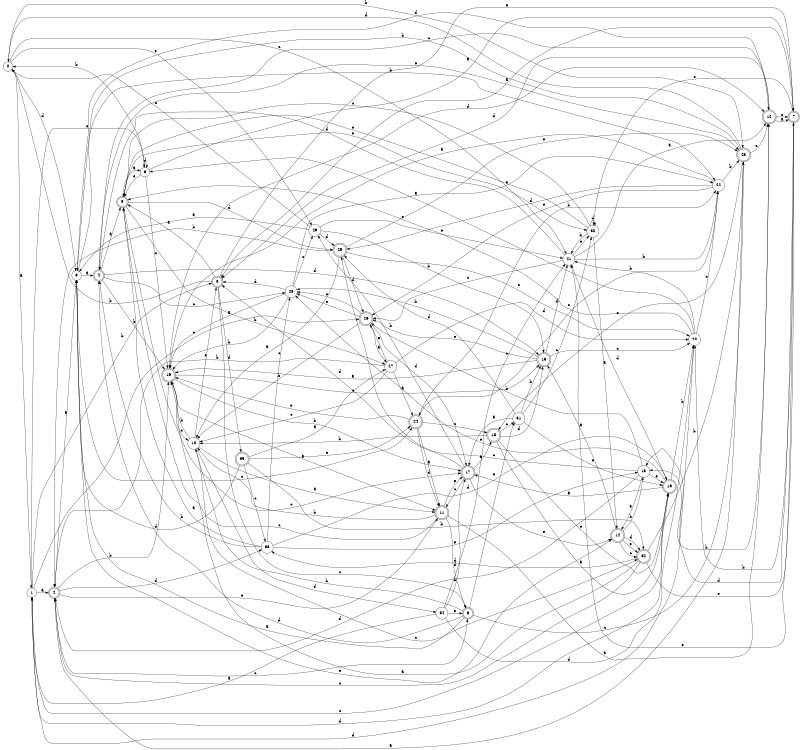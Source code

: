 digraph n29_4 {
__start0 [label="" shape="none"];

rankdir=LR;
size="8,5";

s0 [style="filled", color="black", fillcolor="white" shape="circle", label="0"];
s1 [style="filled", color="black", fillcolor="white" shape="circle", label="1"];
s2 [style="rounded,filled", color="black", fillcolor="white" shape="doublecircle", label="2"];
s3 [style="filled", color="black", fillcolor="white" shape="circle", label="3"];
s4 [style="rounded,filled", color="black", fillcolor="white" shape="doublecircle", label="4"];
s5 [style="rounded,filled", color="black", fillcolor="white" shape="doublecircle", label="5"];
s6 [style="filled", color="black", fillcolor="white" shape="circle", label="6"];
s7 [style="rounded,filled", color="black", fillcolor="white" shape="doublecircle", label="7"];
s8 [style="rounded,filled", color="black", fillcolor="white" shape="doublecircle", label="8"];
s9 [style="rounded,filled", color="black", fillcolor="white" shape="doublecircle", label="9"];
s10 [style="filled", color="black", fillcolor="white" shape="circle", label="10"];
s11 [style="rounded,filled", color="black", fillcolor="white" shape="doublecircle", label="11"];
s12 [style="rounded,filled", color="black", fillcolor="white" shape="doublecircle", label="12"];
s13 [style="filled", color="black", fillcolor="white" shape="circle", label="13"];
s14 [style="rounded,filled", color="black", fillcolor="white" shape="doublecircle", label="14"];
s15 [style="rounded,filled", color="black", fillcolor="white" shape="doublecircle", label="15"];
s16 [style="rounded,filled", color="black", fillcolor="white" shape="doublecircle", label="16"];
s17 [style="rounded,filled", color="black", fillcolor="white" shape="doublecircle", label="17"];
s18 [style="rounded,filled", color="black", fillcolor="white" shape="doublecircle", label="18"];
s19 [style="rounded,filled", color="black", fillcolor="white" shape="doublecircle", label="19"];
s20 [style="filled", color="black", fillcolor="white" shape="circle", label="20"];
s21 [style="filled", color="black", fillcolor="white" shape="circle", label="21"];
s22 [style="filled", color="black", fillcolor="white" shape="circle", label="22"];
s23 [style="rounded,filled", color="black", fillcolor="white" shape="doublecircle", label="23"];
s24 [style="rounded,filled", color="black", fillcolor="white" shape="doublecircle", label="24"];
s25 [style="rounded,filled", color="black", fillcolor="white" shape="doublecircle", label="25"];
s26 [style="rounded,filled", color="black", fillcolor="white" shape="doublecircle", label="26"];
s27 [style="filled", color="black", fillcolor="white" shape="circle", label="27"];
s28 [style="filled", color="black", fillcolor="white" shape="circle", label="28"];
s29 [style="filled", color="black", fillcolor="white" shape="circle", label="29"];
s30 [style="filled", color="black", fillcolor="white" shape="circle", label="30"];
s31 [style="filled", color="black", fillcolor="white" shape="circle", label="31"];
s32 [style="rounded,filled", color="black", fillcolor="white" shape="doublecircle", label="32"];
s33 [style="filled", color="black", fillcolor="white" shape="circle", label="33"];
s34 [style="filled", color="black", fillcolor="white" shape="circle", label="34"];
s35 [style="rounded,filled", color="black", fillcolor="white" shape="doublecircle", label="35"];
s0 -> s1 [label="a"];
s0 -> s23 [label="b"];
s0 -> s21 [label="c"];
s0 -> s3 [label="d"];
s0 -> s29 [label="e"];
s1 -> s2 [label="a"];
s1 -> s8 [label="b"];
s1 -> s26 [label="c"];
s1 -> s19 [label="d"];
s1 -> s6 [label="e"];
s2 -> s3 [label="a"];
s2 -> s16 [label="b"];
s2 -> s9 [label="c"];
s2 -> s33 [label="d"];
s2 -> s11 [label="e"];
s3 -> s4 [label="a"];
s3 -> s22 [label="b"];
s3 -> s24 [label="c"];
s3 -> s12 [label="d"];
s3 -> s14 [label="e"];
s4 -> s5 [label="a"];
s4 -> s16 [label="b"];
s4 -> s28 [label="c"];
s4 -> s15 [label="d"];
s4 -> s23 [label="e"];
s5 -> s6 [label="a"];
s5 -> s27 [label="b"];
s5 -> s17 [label="c"];
s5 -> s25 [label="d"];
s5 -> s30 [label="e"];
s6 -> s7 [label="a"];
s6 -> s0 [label="b"];
s6 -> s16 [label="c"];
s6 -> s6 [label="d"];
s6 -> s5 [label="e"];
s7 -> s8 [label="a"];
s7 -> s20 [label="b"];
s7 -> s30 [label="c"];
s7 -> s13 [label="d"];
s7 -> s21 [label="e"];
s8 -> s5 [label="a"];
s8 -> s0 [label="b"];
s8 -> s9 [label="c"];
s8 -> s35 [label="d"];
s8 -> s7 [label="e"];
s9 -> s3 [label="a"];
s9 -> s10 [label="b"];
s9 -> s23 [label="c"];
s9 -> s4 [label="d"];
s9 -> s31 [label="e"];
s10 -> s11 [label="a"];
s10 -> s16 [label="b"];
s10 -> s32 [label="c"];
s10 -> s34 [label="d"];
s10 -> s8 [label="e"];
s11 -> s12 [label="a"];
s11 -> s10 [label="b"];
s11 -> s5 [label="c"];
s11 -> s9 [label="d"];
s11 -> s17 [label="e"];
s12 -> s7 [label="a"];
s12 -> s13 [label="b"];
s12 -> s4 [label="c"];
s12 -> s8 [label="d"];
s12 -> s7 [label="e"];
s13 -> s14 [label="a"];
s13 -> s26 [label="b"];
s13 -> s25 [label="c"];
s13 -> s2 [label="d"];
s13 -> s19 [label="e"];
s14 -> s15 [label="a"];
s14 -> s13 [label="b"];
s14 -> s32 [label="c"];
s14 -> s32 [label="d"];
s14 -> s32 [label="e"];
s15 -> s16 [label="a"];
s15 -> s28 [label="b"];
s15 -> s20 [label="c"];
s15 -> s21 [label="d"];
s15 -> s26 [label="e"];
s16 -> s11 [label="a"];
s16 -> s17 [label="b"];
s16 -> s15 [label="c"];
s16 -> s12 [label="d"];
s16 -> s10 [label="e"];
s17 -> s18 [label="a"];
s17 -> s29 [label="b"];
s17 -> s11 [label="c"];
s17 -> s8 [label="d"];
s17 -> s14 [label="e"];
s18 -> s19 [label="a"];
s18 -> s10 [label="b"];
s18 -> s31 [label="c"];
s18 -> s15 [label="d"];
s18 -> s19 [label="e"];
s19 -> s17 [label="a"];
s19 -> s20 [label="b"];
s19 -> s1 [label="c"];
s19 -> s21 [label="d"];
s19 -> s28 [label="e"];
s20 -> s6 [label="a"];
s20 -> s21 [label="b"];
s20 -> s22 [label="c"];
s20 -> s1 [label="d"];
s20 -> s5 [label="e"];
s21 -> s12 [label="a"];
s21 -> s22 [label="b"];
s21 -> s26 [label="c"];
s21 -> s4 [label="d"];
s21 -> s30 [label="e"];
s22 -> s16 [label="a"];
s22 -> s23 [label="b"];
s22 -> s24 [label="c"];
s22 -> s25 [label="d"];
s22 -> s26 [label="e"];
s23 -> s2 [label="a"];
s23 -> s3 [label="b"];
s23 -> s12 [label="c"];
s23 -> s0 [label="d"];
s23 -> s18 [label="e"];
s24 -> s11 [label="a"];
s24 -> s22 [label="b"];
s24 -> s18 [label="c"];
s24 -> s11 [label="d"];
s24 -> s16 [label="e"];
s25 -> s10 [label="a"];
s25 -> s2 [label="b"];
s25 -> s20 [label="c"];
s25 -> s26 [label="d"];
s25 -> s23 [label="e"];
s26 -> s27 [label="a"];
s26 -> s10 [label="b"];
s26 -> s28 [label="c"];
s26 -> s17 [label="d"];
s26 -> s28 [label="e"];
s27 -> s24 [label="a"];
s27 -> s2 [label="b"];
s27 -> s10 [label="c"];
s27 -> s20 [label="d"];
s27 -> s26 [label="e"];
s28 -> s16 [label="a"];
s28 -> s16 [label="b"];
s28 -> s29 [label="c"];
s28 -> s8 [label="d"];
s28 -> s22 [label="e"];
s29 -> s3 [label="a"];
s29 -> s15 [label="b"];
s29 -> s0 [label="c"];
s29 -> s25 [label="d"];
s29 -> s21 [label="e"];
s30 -> s14 [label="a"];
s30 -> s21 [label="b"];
s30 -> s5 [label="c"];
s30 -> s30 [label="d"];
s30 -> s5 [label="e"];
s31 -> s17 [label="a"];
s31 -> s15 [label="b"];
s31 -> s30 [label="c"];
s31 -> s25 [label="d"];
s31 -> s19 [label="e"];
s32 -> s16 [label="a"];
s32 -> s23 [label="b"];
s32 -> s2 [label="c"];
s32 -> s33 [label="d"];
s32 -> s7 [label="e"];
s33 -> s5 [label="a"];
s33 -> s4 [label="b"];
s33 -> s28 [label="c"];
s33 -> s19 [label="d"];
s33 -> s13 [label="e"];
s34 -> s1 [label="a"];
s34 -> s17 [label="b"];
s34 -> s21 [label="c"];
s34 -> s20 [label="d"];
s34 -> s9 [label="e"];
s35 -> s27 [label="a"];
s35 -> s32 [label="b"];
s35 -> s33 [label="c"];
s35 -> s3 [label="d"];
s35 -> s24 [label="e"];

}